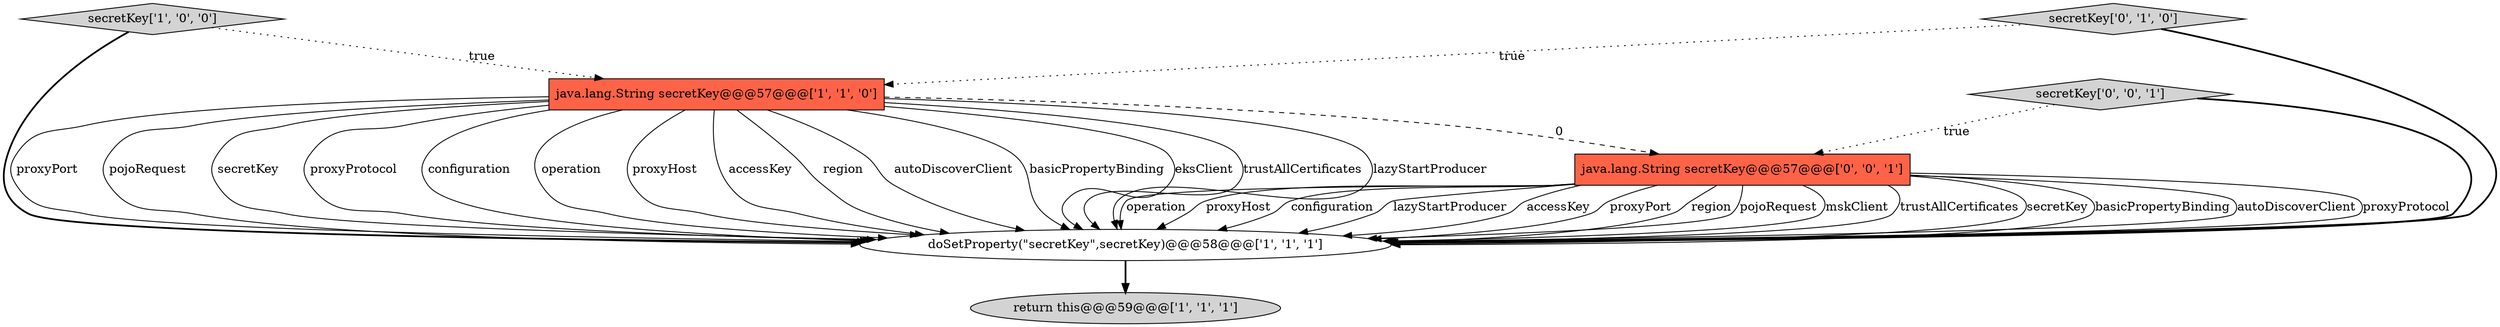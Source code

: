 digraph {
1 [style = filled, label = "doSetProperty(\"secretKey\",secretKey)@@@58@@@['1', '1', '1']", fillcolor = white, shape = ellipse image = "AAA0AAABBB1BBB"];
0 [style = filled, label = "return this@@@59@@@['1', '1', '1']", fillcolor = lightgray, shape = ellipse image = "AAA0AAABBB1BBB"];
2 [style = filled, label = "secretKey['1', '0', '0']", fillcolor = lightgray, shape = diamond image = "AAA0AAABBB1BBB"];
6 [style = filled, label = "secretKey['0', '0', '1']", fillcolor = lightgray, shape = diamond image = "AAA0AAABBB3BBB"];
5 [style = filled, label = "java.lang.String secretKey@@@57@@@['0', '0', '1']", fillcolor = tomato, shape = box image = "AAA0AAABBB3BBB"];
4 [style = filled, label = "secretKey['0', '1', '0']", fillcolor = lightgray, shape = diamond image = "AAA0AAABBB2BBB"];
3 [style = filled, label = "java.lang.String secretKey@@@57@@@['1', '1', '0']", fillcolor = tomato, shape = box image = "AAA0AAABBB1BBB"];
2->3 [style = dotted, label="true"];
3->5 [style = dashed, label="0"];
3->1 [style = solid, label="proxyPort"];
5->1 [style = solid, label="operation"];
3->1 [style = solid, label="pojoRequest"];
3->1 [style = solid, label="secretKey"];
5->1 [style = solid, label="proxyHost"];
2->1 [style = bold, label=""];
5->1 [style = solid, label="configuration"];
5->1 [style = solid, label="lazyStartProducer"];
3->1 [style = solid, label="proxyProtocol"];
3->1 [style = solid, label="configuration"];
1->0 [style = bold, label=""];
5->1 [style = solid, label="accessKey"];
3->1 [style = solid, label="operation"];
3->1 [style = solid, label="proxyHost"];
5->1 [style = solid, label="proxyPort"];
5->1 [style = solid, label="region"];
5->1 [style = solid, label="pojoRequest"];
3->1 [style = solid, label="accessKey"];
6->1 [style = bold, label=""];
3->1 [style = solid, label="region"];
4->3 [style = dotted, label="true"];
3->1 [style = solid, label="autoDiscoverClient"];
5->1 [style = solid, label="mskClient"];
3->1 [style = solid, label="basicPropertyBinding"];
5->1 [style = solid, label="trustAllCertificates"];
5->1 [style = solid, label="secretKey"];
3->1 [style = solid, label="eksClient"];
4->1 [style = bold, label=""];
3->1 [style = solid, label="trustAllCertificates"];
5->1 [style = solid, label="basicPropertyBinding"];
3->1 [style = solid, label="lazyStartProducer"];
5->1 [style = solid, label="autoDiscoverClient"];
5->1 [style = solid, label="proxyProtocol"];
6->5 [style = dotted, label="true"];
}
